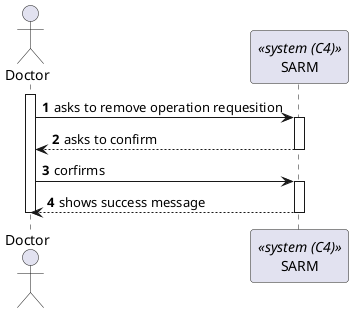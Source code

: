 @startuml process-view
autonumber

actor "Doctor" as Doctor
participant SARM as "SARM" <<system (C4)>>

activate Doctor
    Doctor -> SARM : asks to remove operation requesition
    activate SARM
        SARM --> Doctor : asks to confirm
    deactivate SARM
    Doctor -> SARM : corfirms
    activate SARM 
        SARM --> Doctor: shows success message
    deactivate SARM
deactivate Doctor

@enduml